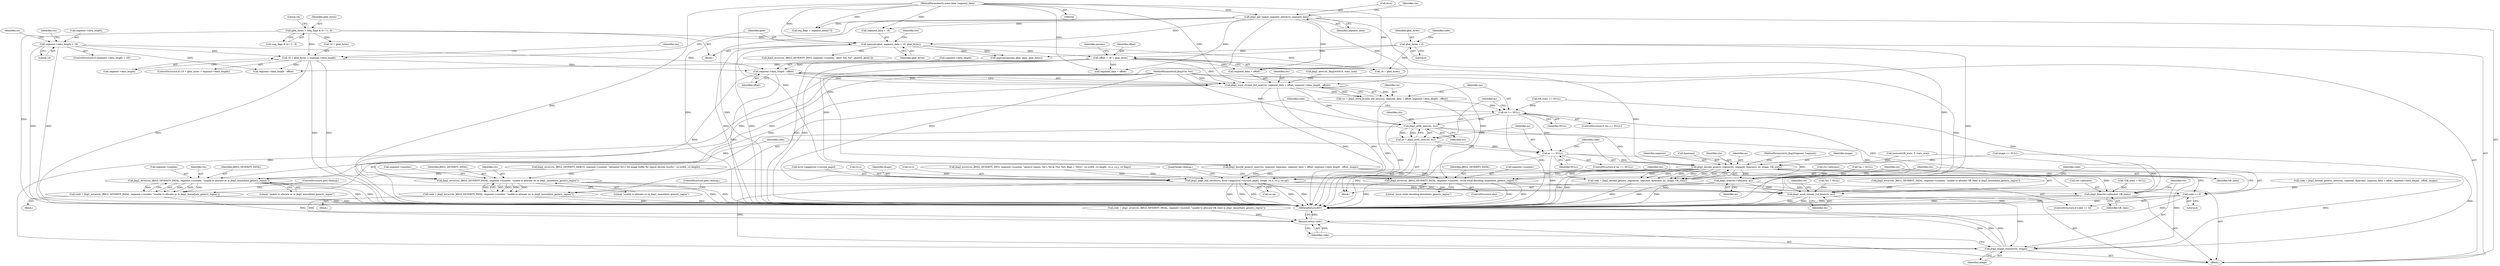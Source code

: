 digraph "0_ghostscript_e698d5c11d27212aa1098bc5b1673a3378563092_0@pointer" {
"1000394" [label="(Call,segment->data_length - offset)"];
"1000221" [label="(Call,18 + gbat_bytes > segment->data_length)"];
"1000212" [label="(Call,gbat_bytes = (seg_flags & 6) ? 2 : 8)"];
"1000139" [label="(Call,segment->data_length < 18)"];
"1000255" [label="(Call,offset = 18 + gbat_bytes)"];
"1000114" [label="(Call,gbat_bytes = 0)"];
"1000236" [label="(Call,memcpy(gbat, segment_data + 18, gbat_bytes))"];
"1000152" [label="(Call,jbig2_get_region_segment_info(&rsi, segment_data))"];
"1000107" [label="(MethodParameterIn,const byte *segment_data)"];
"1000389" [label="(Call,jbig2_word_stream_buf_new(ctx, segment_data + offset, segment->data_length - offset))"];
"1000387" [label="(Call,ws = jbig2_word_stream_buf_new(ctx, segment_data + offset, segment->data_length - offset))"];
"1000400" [label="(Call,ws == NULL)"];
"1000416" [label="(Call,jbig2_arith_new(ctx, ws))"];
"1000414" [label="(Call,as = jbig2_arith_new(ctx, ws))"];
"1000420" [label="(Call,as == NULL)"];
"1000436" [label="(Call,jbig2_decode_generic_region(ctx, segment, &params, as, image, GB_stats))"];
"1000434" [label="(Call,code = jbig2_decode_generic_region(ctx, segment, &params, as, image, GB_stats))"];
"1000445" [label="(Call,code >= 0)"];
"1000493" [label="(Return,return code;)"];
"1000448" [label="(Call,jbig2_page_add_result(ctx, &ctx->pages[ctx->current_page], image, rsi.x, rsi.y, rsi.op))"];
"1000482" [label="(Call,jbig2_word_stream_buf_free(ctx, ws))"];
"1000490" [label="(Call,jbig2_image_release(ctx, image))"];
"1000469" [label="(Call,jbig2_error(ctx, JBIG2_SEVERITY_FATAL, segment->number, \"error while decoding immediate_generic_region\"))"];
"1000477" [label="(Call,jbig2_free(ctx->allocator, as))"];
"1000485" [label="(Call,jbig2_free(ctx->allocator, GB_stats))"];
"1000426" [label="(Call,jbig2_error(ctx, JBIG2_SEVERITY_FATAL, segment->number, \"unable to allocate as in jbig2_immediate_generic_region\"))"];
"1000424" [label="(Call,code = jbig2_error(ctx, JBIG2_SEVERITY_FATAL, segment->number, \"unable to allocate as in jbig2_immediate_generic_region\"))"];
"1000406" [label="(Call,jbig2_error(ctx, JBIG2_SEVERITY_FATAL, segment->number, \"unable to allocate ws in jbig2_immediate_generic_region\"))"];
"1000404" [label="(Call,code = jbig2_error(ctx, JBIG2_SEVERITY_FATAL, segment->number, \"unable to allocate ws in jbig2_immediate_generic_region\"))"];
"1000471" [label="(Identifier,JBIG2_SEVERITY_FATAL)"];
"1000438" [label="(Identifier,segment)"];
"1000468" [label="(ControlStructure,else)"];
"1000465" [label="(Call,rsi.op)"];
"1000412" [label="(Literal,\"unable to allocate ws in jbig2_immediate_generic_region\")"];
"1000415" [label="(Identifier,as)"];
"1000257" [label="(Call,18 + gbat_bytes)"];
"1000439" [label="(Call,&params)"];
"1000127" [label="(Call,*ws = NULL)"];
"1000475" [label="(Literal,\"error while decoding immediate_generic_region\")"];
"1000157" [label="(Identifier,ctx)"];
"1000369" [label="(Call,GB_stats == NULL)"];
"1000262" [label="(Identifier,params)"];
"1000375" [label="(Call,jbig2_error(ctx, JBIG2_SEVERITY_FATAL, segment->number, \"unable to allocate GB_stats in jbig2_immediate_generic_region\"))"];
"1000213" [label="(Identifier,gbat_bytes)"];
"1000417" [label="(Identifier,ctx)"];
"1000409" [label="(Call,segment->number)"];
"1000131" [label="(Call,*as = NULL)"];
"1000243" [label="(Identifier,ctx)"];
"1000389" [label="(Call,jbig2_word_stream_buf_new(ctx, segment_data + offset, segment->data_length - offset))"];
"1000492" [label="(Identifier,image)"];
"1000422" [label="(Identifier,NULL)"];
"1000470" [label="(Identifier,ctx)"];
"1000139" [label="(Call,segment->data_length < 18)"];
"1000495" [label="(MethodReturn,RET)"];
"1000390" [label="(Identifier,ctx)"];
"1000458" [label="(Identifier,image)"];
"1000429" [label="(Call,segment->number)"];
"1000446" [label="(Identifier,code)"];
"1000140" [label="(Call,segment->data_length)"];
"1000462" [label="(Call,rsi.y)"];
"1000156" [label="(Call,jbig2_error(ctx, JBIG2_SEVERITY_INFO, segment->number, \"generic region: %d x %d @ (%d, %d), flags = %02x\", rsi.width, rsi.height, rsi.x, rsi.y, rsi.flags))"];
"1000114" [label="(Call,gbat_bytes = 0)"];
"1000155" [label="(Identifier,segment_data)"];
"1000483" [label="(Identifier,ctx)"];
"1000493" [label="(Return,return code;)"];
"1000402" [label="(Identifier,NULL)"];
"1000485" [label="(Call,jbig2_free(ctx->allocator, GB_stats))"];
"1000223" [label="(Literal,18)"];
"1000255" [label="(Call,offset = 18 + gbat_bytes)"];
"1000400" [label="(Call,ws == NULL)"];
"1000424" [label="(Call,code = jbig2_error(ctx, JBIG2_SEVERITY_FATAL, segment->number, \"unable to allocate as in jbig2_immediate_generic_region\"))"];
"1000108" [label="(Block,)"];
"1000404" [label="(Call,code = jbig2_error(ctx, JBIG2_SEVERITY_FATAL, segment->number, \"unable to allocate ws in jbig2_immediate_generic_region\"))"];
"1000373" [label="(Call,code = jbig2_error(ctx, JBIG2_SEVERITY_FATAL, segment->number, \"unable to allocate GB_stats in jbig2_immediate_generic_region\"))"];
"1000225" [label="(Call,segment->data_length)"];
"1000138" [label="(ControlStructure,if (segment->data_length < 18))"];
"1000484" [label="(Identifier,ws)"];
"1000481" [label="(Identifier,as)"];
"1000395" [label="(Call,segment->data_length)"];
"1000482" [label="(Call,jbig2_word_stream_buf_free(ctx, ws))"];
"1000237" [label="(Identifier,gbat)"];
"1000153" [label="(Call,&rsi)"];
"1000221" [label="(Call,18 + gbat_bytes > segment->data_length)"];
"1000447" [label="(Literal,0)"];
"1000135" [label="(Call,*GB_stats = NULL)"];
"1000387" [label="(Call,ws = jbig2_word_stream_buf_new(ctx, segment_data + offset, segment->data_length - offset))"];
"1000336" [label="(Call,code = jbig2_decode_generic_mmr(ctx, segment, &params, segment_data + offset, segment->data_length - offset, image))"];
"1000230" [label="(Identifier,ctx)"];
"1000346" [label="(Call,segment->data_length - offset)"];
"1000307" [label="(Call,image == NULL)"];
"1000469" [label="(Call,jbig2_error(ctx, JBIG2_SEVERITY_FATAL, segment->number, \"error while decoding immediate_generic_region\"))"];
"1000220" [label="(ControlStructure,if (18 + gbat_bytes > segment->data_length))"];
"1000434" [label="(Call,code = jbig2_decode_generic_region(ctx, segment, &params, as, image, GB_stats))"];
"1000433" [label="(ControlStructure,goto cleanup;)"];
"1000115" [label="(Identifier,gbat_bytes)"];
"1000388" [label="(Identifier,ws)"];
"1000435" [label="(Identifier,code)"];
"1000487" [label="(Identifier,ctx)"];
"1000432" [label="(Literal,\"unable to allocate as in jbig2_immediate_generic_region\")"];
"1000154" [label="(Identifier,rsi)"];
"1000290" [label="(Call,memcpy(params.gbat, gbat, gbat_bytes))"];
"1000236" [label="(Call,memcpy(gbat, segment_data + 18, gbat_bytes))"];
"1000490" [label="(Call,jbig2_image_release(ctx, image))"];
"1000391" [label="(Call,segment_data + offset)"];
"1000421" [label="(Identifier,as)"];
"1000443" [label="(Identifier,GB_stats)"];
"1000423" [label="(Block,)"];
"1000408" [label="(Identifier,JBIG2_SEVERITY_FATAL)"];
"1000418" [label="(Identifier,ws)"];
"1000450" [label="(Call,&ctx->pages[ctx->current_page])"];
"1000105" [label="(MethodParameterIn,Jbig2Ctx *ctx)"];
"1000399" [label="(ControlStructure,if (ws == NULL))"];
"1000427" [label="(Identifier,ctx)"];
"1000383" [label="(Call,memset(GB_stats, 0, stats_size))"];
"1000459" [label="(Call,rsi.x)"];
"1000116" [label="(Literal,0)"];
"1000222" [label="(Call,18 + gbat_bytes)"];
"1000401" [label="(Identifier,ws)"];
"1000398" [label="(Identifier,offset)"];
"1000256" [label="(Identifier,offset)"];
"1000477" [label="(Call,jbig2_free(ctx->allocator, as))"];
"1000146" [label="(Identifier,ctx)"];
"1000437" [label="(Identifier,ctx)"];
"1000394" [label="(Call,segment->data_length - offset)"];
"1000211" [label="(Block,)"];
"1000426" [label="(Call,jbig2_error(ctx, JBIG2_SEVERITY_FATAL, segment->number, \"unable to allocate as in jbig2_immediate_generic_region\"))"];
"1000414" [label="(Call,as = jbig2_arith_new(ctx, ws))"];
"1000238" [label="(Call,segment_data + 18)"];
"1000428" [label="(Identifier,JBIG2_SEVERITY_FATAL)"];
"1000152" [label="(Call,jbig2_get_region_segment_info(&rsi, segment_data))"];
"1000419" [label="(ControlStructure,if (as == NULL))"];
"1000494" [label="(Identifier,code)"];
"1000343" [label="(Call,segment_data + offset)"];
"1000405" [label="(Identifier,code)"];
"1000120" [label="(Identifier,code)"];
"1000178" [label="(Call,seg_flags = segment_data[17])"];
"1000486" [label="(Call,ctx->allocator)"];
"1000449" [label="(Identifier,ctx)"];
"1000318" [label="(Call,jbig2_error(ctx, JBIG2_SEVERITY_DEBUG, segment->number, \"allocated %d x %d image buffer for region decode results\", rsi.width, rsi.height))"];
"1000444" [label="(ControlStructure,if (code >= 0))"];
"1000448" [label="(Call,jbig2_page_add_result(ctx, &ctx->pages[ctx->current_page], image, rsi.x, rsi.y, rsi.op))"];
"1000143" [label="(Literal,18)"];
"1000416" [label="(Call,jbig2_arith_new(ctx, ws))"];
"1000441" [label="(Identifier,as)"];
"1000491" [label="(Identifier,ctx)"];
"1000353" [label="(Block,)"];
"1000478" [label="(Call,ctx->allocator)"];
"1000242" [label="(Call,jbig2_error(ctx, JBIG2_SEVERITY_INFO, segment->number, \"gbat: %d, %d\", gbat[0], gbat[1]))"];
"1000338" [label="(Call,jbig2_decode_generic_mmr(ctx, segment, &params, segment_data + offset, segment->data_length - offset, image))"];
"1000406" [label="(Call,jbig2_error(ctx, JBIG2_SEVERITY_FATAL, segment->number, \"unable to allocate ws in jbig2_immediate_generic_region\"))"];
"1000106" [label="(MethodParameterIn,Jbig2Segment *segment)"];
"1000241" [label="(Identifier,gbat_bytes)"];
"1000476" [label="(JumpTarget,cleanup:)"];
"1000212" [label="(Call,gbat_bytes = (seg_flags & 6) ? 2 : 8)"];
"1000107" [label="(MethodParameterIn,const byte *segment_data)"];
"1000364" [label="(Call,jbig2_new(ctx, Jbig2ArithCx, stats_size))"];
"1000407" [label="(Identifier,ctx)"];
"1000413" [label="(ControlStructure,goto cleanup;)"];
"1000445" [label="(Call,code >= 0)"];
"1000472" [label="(Call,segment->number)"];
"1000442" [label="(Identifier,image)"];
"1000425" [label="(Identifier,code)"];
"1000214" [label="(Call,(seg_flags & 6) ? 2 : 8)"];
"1000403" [label="(Block,)"];
"1000420" [label="(Call,as == NULL)"];
"1000436" [label="(Call,jbig2_decode_generic_region(ctx, segment, &params, as, image, GB_stats))"];
"1000489" [label="(Identifier,GB_stats)"];
"1000394" -> "1000389"  [label="AST: "];
"1000394" -> "1000398"  [label="CFG: "];
"1000395" -> "1000394"  [label="AST: "];
"1000398" -> "1000394"  [label="AST: "];
"1000389" -> "1000394"  [label="CFG: "];
"1000394" -> "1000495"  [label="DDG: "];
"1000394" -> "1000495"  [label="DDG: "];
"1000394" -> "1000389"  [label="DDG: "];
"1000394" -> "1000389"  [label="DDG: "];
"1000221" -> "1000394"  [label="DDG: "];
"1000139" -> "1000394"  [label="DDG: "];
"1000255" -> "1000394"  [label="DDG: "];
"1000221" -> "1000220"  [label="AST: "];
"1000221" -> "1000225"  [label="CFG: "];
"1000222" -> "1000221"  [label="AST: "];
"1000225" -> "1000221"  [label="AST: "];
"1000230" -> "1000221"  [label="CFG: "];
"1000237" -> "1000221"  [label="CFG: "];
"1000221" -> "1000495"  [label="DDG: "];
"1000221" -> "1000495"  [label="DDG: "];
"1000221" -> "1000495"  [label="DDG: "];
"1000212" -> "1000221"  [label="DDG: "];
"1000139" -> "1000221"  [label="DDG: "];
"1000221" -> "1000346"  [label="DDG: "];
"1000212" -> "1000211"  [label="AST: "];
"1000212" -> "1000214"  [label="CFG: "];
"1000213" -> "1000212"  [label="AST: "];
"1000214" -> "1000212"  [label="AST: "];
"1000223" -> "1000212"  [label="CFG: "];
"1000212" -> "1000495"  [label="DDG: "];
"1000212" -> "1000222"  [label="DDG: "];
"1000212" -> "1000236"  [label="DDG: "];
"1000139" -> "1000138"  [label="AST: "];
"1000139" -> "1000143"  [label="CFG: "];
"1000140" -> "1000139"  [label="AST: "];
"1000143" -> "1000139"  [label="AST: "];
"1000146" -> "1000139"  [label="CFG: "];
"1000154" -> "1000139"  [label="CFG: "];
"1000139" -> "1000495"  [label="DDG: "];
"1000139" -> "1000495"  [label="DDG: "];
"1000139" -> "1000346"  [label="DDG: "];
"1000255" -> "1000108"  [label="AST: "];
"1000255" -> "1000257"  [label="CFG: "];
"1000256" -> "1000255"  [label="AST: "];
"1000257" -> "1000255"  [label="AST: "];
"1000262" -> "1000255"  [label="CFG: "];
"1000255" -> "1000495"  [label="DDG: "];
"1000255" -> "1000495"  [label="DDG: "];
"1000114" -> "1000255"  [label="DDG: "];
"1000236" -> "1000255"  [label="DDG: "];
"1000255" -> "1000338"  [label="DDG: "];
"1000255" -> "1000343"  [label="DDG: "];
"1000255" -> "1000346"  [label="DDG: "];
"1000255" -> "1000389"  [label="DDG: "];
"1000255" -> "1000391"  [label="DDG: "];
"1000114" -> "1000108"  [label="AST: "];
"1000114" -> "1000116"  [label="CFG: "];
"1000115" -> "1000114"  [label="AST: "];
"1000116" -> "1000114"  [label="AST: "];
"1000120" -> "1000114"  [label="CFG: "];
"1000114" -> "1000495"  [label="DDG: "];
"1000114" -> "1000257"  [label="DDG: "];
"1000114" -> "1000290"  [label="DDG: "];
"1000236" -> "1000211"  [label="AST: "];
"1000236" -> "1000241"  [label="CFG: "];
"1000237" -> "1000236"  [label="AST: "];
"1000238" -> "1000236"  [label="AST: "];
"1000241" -> "1000236"  [label="AST: "];
"1000243" -> "1000236"  [label="CFG: "];
"1000236" -> "1000495"  [label="DDG: "];
"1000236" -> "1000495"  [label="DDG: "];
"1000152" -> "1000236"  [label="DDG: "];
"1000107" -> "1000236"  [label="DDG: "];
"1000236" -> "1000242"  [label="DDG: "];
"1000236" -> "1000257"  [label="DDG: "];
"1000236" -> "1000290"  [label="DDG: "];
"1000236" -> "1000290"  [label="DDG: "];
"1000152" -> "1000108"  [label="AST: "];
"1000152" -> "1000155"  [label="CFG: "];
"1000153" -> "1000152"  [label="AST: "];
"1000155" -> "1000152"  [label="AST: "];
"1000157" -> "1000152"  [label="CFG: "];
"1000152" -> "1000495"  [label="DDG: "];
"1000152" -> "1000495"  [label="DDG: "];
"1000152" -> "1000495"  [label="DDG: "];
"1000107" -> "1000152"  [label="DDG: "];
"1000152" -> "1000178"  [label="DDG: "];
"1000152" -> "1000238"  [label="DDG: "];
"1000152" -> "1000338"  [label="DDG: "];
"1000152" -> "1000343"  [label="DDG: "];
"1000152" -> "1000389"  [label="DDG: "];
"1000152" -> "1000391"  [label="DDG: "];
"1000107" -> "1000104"  [label="AST: "];
"1000107" -> "1000495"  [label="DDG: "];
"1000107" -> "1000178"  [label="DDG: "];
"1000107" -> "1000238"  [label="DDG: "];
"1000107" -> "1000338"  [label="DDG: "];
"1000107" -> "1000343"  [label="DDG: "];
"1000107" -> "1000389"  [label="DDG: "];
"1000107" -> "1000391"  [label="DDG: "];
"1000389" -> "1000387"  [label="AST: "];
"1000390" -> "1000389"  [label="AST: "];
"1000391" -> "1000389"  [label="AST: "];
"1000387" -> "1000389"  [label="CFG: "];
"1000389" -> "1000495"  [label="DDG: "];
"1000389" -> "1000495"  [label="DDG: "];
"1000389" -> "1000387"  [label="DDG: "];
"1000389" -> "1000387"  [label="DDG: "];
"1000389" -> "1000387"  [label="DDG: "];
"1000364" -> "1000389"  [label="DDG: "];
"1000105" -> "1000389"  [label="DDG: "];
"1000389" -> "1000406"  [label="DDG: "];
"1000389" -> "1000416"  [label="DDG: "];
"1000387" -> "1000353"  [label="AST: "];
"1000388" -> "1000387"  [label="AST: "];
"1000401" -> "1000387"  [label="CFG: "];
"1000387" -> "1000495"  [label="DDG: "];
"1000387" -> "1000400"  [label="DDG: "];
"1000400" -> "1000399"  [label="AST: "];
"1000400" -> "1000402"  [label="CFG: "];
"1000401" -> "1000400"  [label="AST: "];
"1000402" -> "1000400"  [label="AST: "];
"1000405" -> "1000400"  [label="CFG: "];
"1000415" -> "1000400"  [label="CFG: "];
"1000400" -> "1000495"  [label="DDG: "];
"1000400" -> "1000495"  [label="DDG: "];
"1000369" -> "1000400"  [label="DDG: "];
"1000400" -> "1000416"  [label="DDG: "];
"1000400" -> "1000420"  [label="DDG: "];
"1000400" -> "1000482"  [label="DDG: "];
"1000416" -> "1000414"  [label="AST: "];
"1000416" -> "1000418"  [label="CFG: "];
"1000417" -> "1000416"  [label="AST: "];
"1000418" -> "1000416"  [label="AST: "];
"1000414" -> "1000416"  [label="CFG: "];
"1000416" -> "1000414"  [label="DDG: "];
"1000416" -> "1000414"  [label="DDG: "];
"1000105" -> "1000416"  [label="DDG: "];
"1000416" -> "1000426"  [label="DDG: "];
"1000416" -> "1000436"  [label="DDG: "];
"1000416" -> "1000482"  [label="DDG: "];
"1000414" -> "1000353"  [label="AST: "];
"1000415" -> "1000414"  [label="AST: "];
"1000421" -> "1000414"  [label="CFG: "];
"1000414" -> "1000495"  [label="DDG: "];
"1000414" -> "1000420"  [label="DDG: "];
"1000420" -> "1000419"  [label="AST: "];
"1000420" -> "1000422"  [label="CFG: "];
"1000421" -> "1000420"  [label="AST: "];
"1000422" -> "1000420"  [label="AST: "];
"1000425" -> "1000420"  [label="CFG: "];
"1000435" -> "1000420"  [label="CFG: "];
"1000420" -> "1000495"  [label="DDG: "];
"1000420" -> "1000495"  [label="DDG: "];
"1000420" -> "1000436"  [label="DDG: "];
"1000420" -> "1000477"  [label="DDG: "];
"1000436" -> "1000434"  [label="AST: "];
"1000436" -> "1000443"  [label="CFG: "];
"1000437" -> "1000436"  [label="AST: "];
"1000438" -> "1000436"  [label="AST: "];
"1000439" -> "1000436"  [label="AST: "];
"1000441" -> "1000436"  [label="AST: "];
"1000442" -> "1000436"  [label="AST: "];
"1000443" -> "1000436"  [label="AST: "];
"1000434" -> "1000436"  [label="CFG: "];
"1000436" -> "1000495"  [label="DDG: "];
"1000436" -> "1000495"  [label="DDG: "];
"1000436" -> "1000434"  [label="DDG: "];
"1000436" -> "1000434"  [label="DDG: "];
"1000436" -> "1000434"  [label="DDG: "];
"1000436" -> "1000434"  [label="DDG: "];
"1000436" -> "1000434"  [label="DDG: "];
"1000436" -> "1000434"  [label="DDG: "];
"1000105" -> "1000436"  [label="DDG: "];
"1000106" -> "1000436"  [label="DDG: "];
"1000307" -> "1000436"  [label="DDG: "];
"1000383" -> "1000436"  [label="DDG: "];
"1000436" -> "1000448"  [label="DDG: "];
"1000436" -> "1000448"  [label="DDG: "];
"1000436" -> "1000469"  [label="DDG: "];
"1000436" -> "1000477"  [label="DDG: "];
"1000436" -> "1000485"  [label="DDG: "];
"1000436" -> "1000490"  [label="DDG: "];
"1000434" -> "1000353"  [label="AST: "];
"1000435" -> "1000434"  [label="AST: "];
"1000446" -> "1000434"  [label="CFG: "];
"1000434" -> "1000495"  [label="DDG: "];
"1000434" -> "1000445"  [label="DDG: "];
"1000445" -> "1000444"  [label="AST: "];
"1000445" -> "1000447"  [label="CFG: "];
"1000446" -> "1000445"  [label="AST: "];
"1000447" -> "1000445"  [label="AST: "];
"1000449" -> "1000445"  [label="CFG: "];
"1000470" -> "1000445"  [label="CFG: "];
"1000445" -> "1000495"  [label="DDG: "];
"1000445" -> "1000495"  [label="DDG: "];
"1000336" -> "1000445"  [label="DDG: "];
"1000445" -> "1000493"  [label="DDG: "];
"1000493" -> "1000108"  [label="AST: "];
"1000493" -> "1000494"  [label="CFG: "];
"1000494" -> "1000493"  [label="AST: "];
"1000495" -> "1000493"  [label="CFG: "];
"1000493" -> "1000495"  [label="DDG: "];
"1000494" -> "1000493"  [label="DDG: "];
"1000404" -> "1000493"  [label="DDG: "];
"1000424" -> "1000493"  [label="DDG: "];
"1000373" -> "1000493"  [label="DDG: "];
"1000448" -> "1000444"  [label="AST: "];
"1000448" -> "1000465"  [label="CFG: "];
"1000449" -> "1000448"  [label="AST: "];
"1000450" -> "1000448"  [label="AST: "];
"1000458" -> "1000448"  [label="AST: "];
"1000459" -> "1000448"  [label="AST: "];
"1000462" -> "1000448"  [label="AST: "];
"1000465" -> "1000448"  [label="AST: "];
"1000476" -> "1000448"  [label="CFG: "];
"1000448" -> "1000495"  [label="DDG: "];
"1000448" -> "1000495"  [label="DDG: "];
"1000448" -> "1000495"  [label="DDG: "];
"1000448" -> "1000495"  [label="DDG: "];
"1000448" -> "1000495"  [label="DDG: "];
"1000338" -> "1000448"  [label="DDG: "];
"1000338" -> "1000448"  [label="DDG: "];
"1000105" -> "1000448"  [label="DDG: "];
"1000156" -> "1000448"  [label="DDG: "];
"1000156" -> "1000448"  [label="DDG: "];
"1000448" -> "1000482"  [label="DDG: "];
"1000448" -> "1000490"  [label="DDG: "];
"1000482" -> "1000108"  [label="AST: "];
"1000482" -> "1000484"  [label="CFG: "];
"1000483" -> "1000482"  [label="AST: "];
"1000484" -> "1000482"  [label="AST: "];
"1000487" -> "1000482"  [label="CFG: "];
"1000482" -> "1000495"  [label="DDG: "];
"1000482" -> "1000495"  [label="DDG: "];
"1000375" -> "1000482"  [label="DDG: "];
"1000426" -> "1000482"  [label="DDG: "];
"1000406" -> "1000482"  [label="DDG: "];
"1000469" -> "1000482"  [label="DDG: "];
"1000105" -> "1000482"  [label="DDG: "];
"1000127" -> "1000482"  [label="DDG: "];
"1000482" -> "1000490"  [label="DDG: "];
"1000490" -> "1000108"  [label="AST: "];
"1000490" -> "1000492"  [label="CFG: "];
"1000491" -> "1000490"  [label="AST: "];
"1000492" -> "1000490"  [label="AST: "];
"1000494" -> "1000490"  [label="CFG: "];
"1000490" -> "1000495"  [label="DDG: "];
"1000490" -> "1000495"  [label="DDG: "];
"1000490" -> "1000495"  [label="DDG: "];
"1000105" -> "1000490"  [label="DDG: "];
"1000338" -> "1000490"  [label="DDG: "];
"1000307" -> "1000490"  [label="DDG: "];
"1000469" -> "1000468"  [label="AST: "];
"1000469" -> "1000475"  [label="CFG: "];
"1000470" -> "1000469"  [label="AST: "];
"1000471" -> "1000469"  [label="AST: "];
"1000472" -> "1000469"  [label="AST: "];
"1000475" -> "1000469"  [label="AST: "];
"1000476" -> "1000469"  [label="CFG: "];
"1000469" -> "1000495"  [label="DDG: "];
"1000469" -> "1000495"  [label="DDG: "];
"1000469" -> "1000495"  [label="DDG: "];
"1000338" -> "1000469"  [label="DDG: "];
"1000105" -> "1000469"  [label="DDG: "];
"1000318" -> "1000469"  [label="DDG: "];
"1000477" -> "1000108"  [label="AST: "];
"1000477" -> "1000481"  [label="CFG: "];
"1000478" -> "1000477"  [label="AST: "];
"1000481" -> "1000477"  [label="AST: "];
"1000483" -> "1000477"  [label="CFG: "];
"1000477" -> "1000495"  [label="DDG: "];
"1000477" -> "1000495"  [label="DDG: "];
"1000131" -> "1000477"  [label="DDG: "];
"1000477" -> "1000485"  [label="DDG: "];
"1000485" -> "1000108"  [label="AST: "];
"1000485" -> "1000489"  [label="CFG: "];
"1000486" -> "1000485"  [label="AST: "];
"1000489" -> "1000485"  [label="AST: "];
"1000491" -> "1000485"  [label="CFG: "];
"1000485" -> "1000495"  [label="DDG: "];
"1000485" -> "1000495"  [label="DDG: "];
"1000485" -> "1000495"  [label="DDG: "];
"1000135" -> "1000485"  [label="DDG: "];
"1000369" -> "1000485"  [label="DDG: "];
"1000383" -> "1000485"  [label="DDG: "];
"1000426" -> "1000424"  [label="AST: "];
"1000426" -> "1000432"  [label="CFG: "];
"1000427" -> "1000426"  [label="AST: "];
"1000428" -> "1000426"  [label="AST: "];
"1000429" -> "1000426"  [label="AST: "];
"1000432" -> "1000426"  [label="AST: "];
"1000424" -> "1000426"  [label="CFG: "];
"1000426" -> "1000495"  [label="DDG: "];
"1000426" -> "1000495"  [label="DDG: "];
"1000426" -> "1000424"  [label="DDG: "];
"1000426" -> "1000424"  [label="DDG: "];
"1000426" -> "1000424"  [label="DDG: "];
"1000426" -> "1000424"  [label="DDG: "];
"1000105" -> "1000426"  [label="DDG: "];
"1000318" -> "1000426"  [label="DDG: "];
"1000424" -> "1000423"  [label="AST: "];
"1000425" -> "1000424"  [label="AST: "];
"1000433" -> "1000424"  [label="CFG: "];
"1000424" -> "1000495"  [label="DDG: "];
"1000424" -> "1000495"  [label="DDG: "];
"1000406" -> "1000404"  [label="AST: "];
"1000406" -> "1000412"  [label="CFG: "];
"1000407" -> "1000406"  [label="AST: "];
"1000408" -> "1000406"  [label="AST: "];
"1000409" -> "1000406"  [label="AST: "];
"1000412" -> "1000406"  [label="AST: "];
"1000404" -> "1000406"  [label="CFG: "];
"1000406" -> "1000495"  [label="DDG: "];
"1000406" -> "1000495"  [label="DDG: "];
"1000406" -> "1000404"  [label="DDG: "];
"1000406" -> "1000404"  [label="DDG: "];
"1000406" -> "1000404"  [label="DDG: "];
"1000406" -> "1000404"  [label="DDG: "];
"1000105" -> "1000406"  [label="DDG: "];
"1000318" -> "1000406"  [label="DDG: "];
"1000404" -> "1000403"  [label="AST: "];
"1000405" -> "1000404"  [label="AST: "];
"1000413" -> "1000404"  [label="CFG: "];
"1000404" -> "1000495"  [label="DDG: "];
"1000404" -> "1000495"  [label="DDG: "];
}
